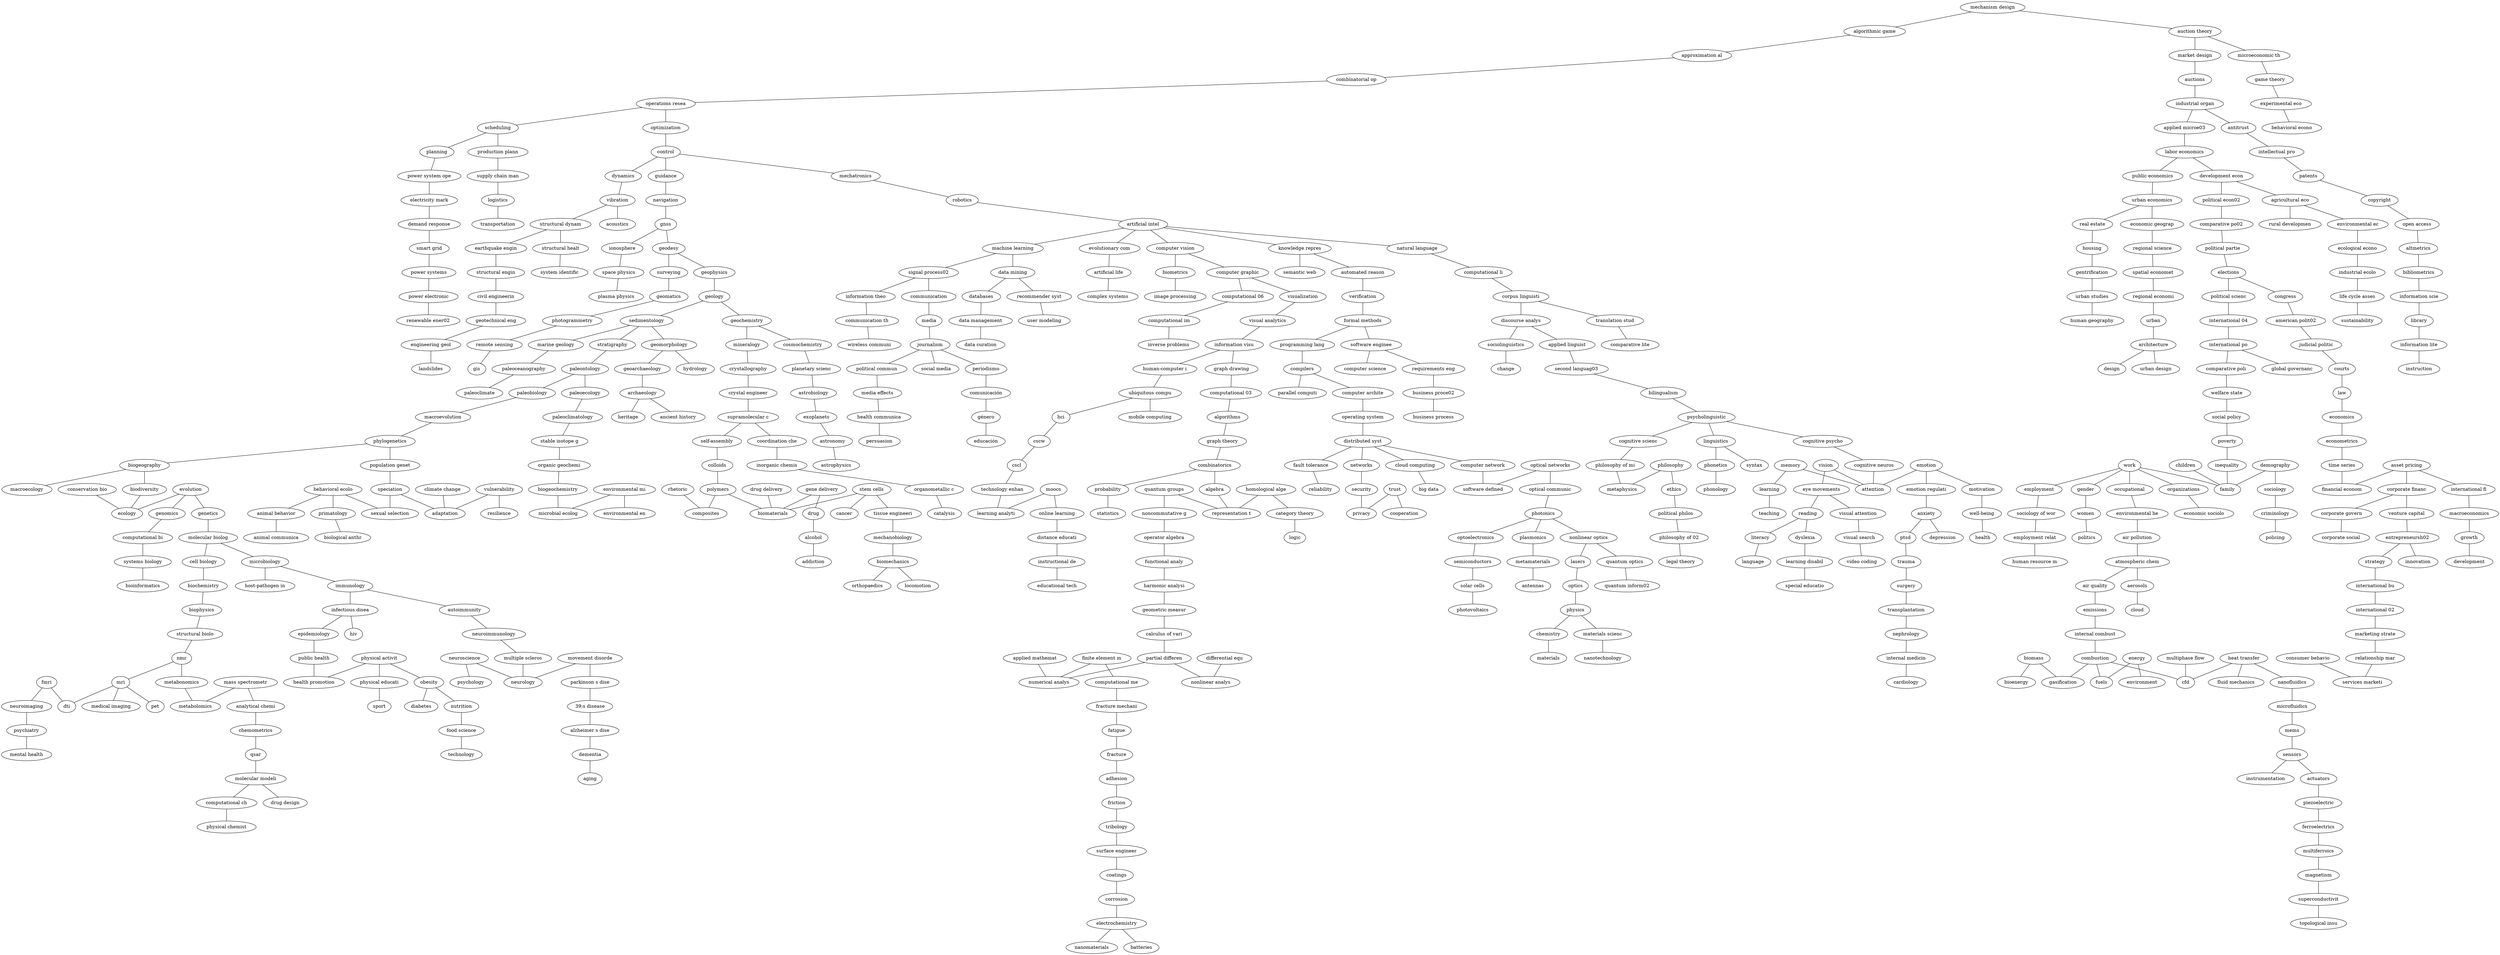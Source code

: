 strict graph "" {
	node [label="\N"];
	0	[id=0,
		label="mechanism design",
		level=1,
		pos="4001.233197640917,-4782.581958041557",
		weight=0];
	1	[id=1,
		label="algorithmic game",
		level=1,
		pos="3476.0779491343837,-4188.15677734774",
		weight=0];
	0 -- 1	[level=1];
	2	[id=2,
		label="auction theory",
		level=1,
		pos="4553.9042854678155,-4391.2376008313095",
		weight=0];
	0 -- 2	[level=1];
	3	[id=3,
		label="approximation al",
		level=1,
		pos="2983.3636018668676,-3788.1574337322168",
		weight=0];
	1 -- 3	[level=1];
	5	[id=5,
		label="market design",
		level=1,
		pos="4765.44451218032,-4994.302869768605",
		weight=0];
	2 -- 5	[level=1];
	6	[id=6,
		label="microeconomic th",
		level=6,
		pos="4421.4508077065975,-3871.6196054550946",
		weight=0];
	2 -- 6	[level=6];
	8	[id=8,
		label="combinatorial op",
		level=1,
		pos="2270.3289125825363,-3322.628336953418",
		weight=0];
	3 -- 8	[level=1];
	2049	[id=2049,
		label="optical networks",
		level=3,
		pos="-9999.978675167327,-4355.182539438693",
		weight=0];
	2266	[id=2266,
		label="optical communic",
		level=3,
		pos="-10657.073871543076,-4570.869425568409",
		weight=0];
	2049 -- 2266	[level=3];
	1866	[id=1866,
		label="software defined",
		level=3,
		pos="-10132.532309545735,-3046.60509107173",
		weight=0];
	2049 -- 1866	[level=3];
	12	[id=12,
		label=auctions,
		level=1,
		pos="5312.81655386813,-4512.135091688617",
		weight=0];
	5 -- 12	[level=1];
	13	[id=13,
		label="game theory",
		level=6,
		pos="4354.429233915198,-3325.58602495134",
		weight=0];
	6 -- 13	[level=6];
	4103	[id=4103,
		label="physical activit",
		level=6,
		pos="1330.7351991233631,17455.734026950613",
		weight=0];
	4192	[id=4192,
		label="physical educati",
		level=6,
		pos="1121.7154951900234,18024.09613109991",
		weight=0];
	4103 -- 4192	[level=6];
	4201	[id=4201,
		label=obesity,
		level=6,
		pos="1737.605244472912,17598.73467223805",
		weight=0];
	4103 -- 4201	[level=6];
	4012	[id=4012,
		label="health promotion",
		level=5,
		pos="1631.729315290143,16919.565319835114",
		weight=0];
	4103 -- 4012	[level=6];
	16	[id=16,
		label="operations resea",
		level=1,
		pos="1767.8429649667237,-2409.660798282179",
		weight=0];
	8 -- 16	[level=1];
	2058	[id=2058,
		label=philosophy,
		level=6,
		pos="-6304.735495813241,-5381.075997002373",
		weight=0];
	2275	[id=2275,
		label=ethics,
		level=7,
		pos="-6534.214598734342,-6044.281242696117",
		weight=0];
	2058 -- 2275	[level=7];
	1879	[id=1879,
		label=metaphysics,
		level=6,
		pos="-6127.383025053225,-4638.826716367789",
		weight=0];
	2058 -- 1879	[level=6];
	19	[id=19,
		label="industrial organ",
		level=1,
		pos="5276.001551965532,-3958.7720093230537",
		weight=0];
	12 -- 19	[level=1];
	25	[id=25,
		label="experimental eco",
		level=8,
		pos="4784.4604577884675,-3074.9261036308535",
		weight=0];
	13 -- 25	[level=8];
	26	[id=26,
		label=scheduling,
		level=5,
		pos="2313.899096862628,-2874.894756718742",
		weight=0];
	16 -- 26	[level=5];
	38	[id=38,
		label=optimization,
		level=1,
		pos="584.1503173867,-1842.5482127496873",
		weight=0];
	16 -- 38	[level=1];
	47	[id=47,
		label="applied microe03",
		level=1,
		pos="5854.332412902723,-4192.464740783387",
		weight=0];
	19 -- 47	[level=1];
	50	[id=50,
		label=antitrust,
		level=6,
		pos="5886.310339854487,-4024.869945763273",
		weight=0];
	19 -- 50	[level=6];
	4115	[id=4115,
		label=neuroscience,
		level=5,
		pos="87.76983139894105,17916.968337218826",
		weight=0];
	4212	[id=4212,
		label=psychology,
		level=6,
		pos="-367.92991414339616,18225.155669630898",
		weight=0];
	4115 -- 4212	[level=6];
	4019	[id=4019,
		label=neurology,
		level=5,
		pos="93.7842439031881,17268.084064387214",
		weight=0];
	4115 -- 4019	[level=5];
	4116	[id=4116,
		label="movement disorde",
		level=5,
		pos="698.0204742478729,17303.90511992114",
		weight=0];
	4217	[id=4217,
		label="parkinson s dise",
		level=6,
		pos="699.1767323550193,17852.10706124729",
		weight=0];
	4116 -- 4217	[level=6];
	4116 -- 4019	[level=5];
	53	[id=53,
		label="behavioral econo",
		level=8,
		pos="5220.597803913661,-3318.786197484171",
		weight=0];
	25 -- 53	[level=8];
	54	[id=54,
		label=planning,
		level=5,
		pos="3023.1521997993445,-2978.8007968256284",
		weight=0];
	26 -- 54	[level=5];
	55	[id=55,
		label="production plann",
		level=7,
		pos="2842.546341414004,-2892.9292917879075",
		weight=0];
	26 -- 55	[level=7];
	2075	[id=2075,
		label=memory,
		level=7,
		pos="-5475.519366995937,-5286.551003674018",
		weight=0];
	2290	[id=2290,
		label=learning,
		level=8,
		pos="-5760.671105565265,-5832.284789308588",
		weight=0];
	2075 -- 2290	[level=8];
	1899	[id=1899,
		label=attention,
		level=5,
		pos="-4265.415270346715,-6465.007898478607",
		weight=0];
	2075 -- 1899	[level=7];
	2076	[id=2076,
		label=vision,
		level=6,
		pos="-5049.8975864306485,-5702.057804891415",
		weight=0];
	2300	[id=2300,
		label="eye movements",
		level=6,
		pos="-4892.485527464084,-6303.376767773044",
		weight=0];
	2076 -- 2300	[level=6];
	2076 -- 1899	[level=6];
	4125	[id=4125,
		label="finite element m",
		level=5,
		pos="-14851.778105234996,-4716.9946985708975",
		weight=0];
	4221	[id=4221,
		label="computational me",
		level=5,
		pos="-15571.913561519266,-4667.826323703854",
		weight=0];
	4125 -- 4221	[level=5];
	4033	[id=4033,
		label="numerical analys",
		level=5,
		pos="-13922.241307152972,-4980.2410836405725",
		weight=0];
	4125 -- 4033	[level=5];
	2080	[id=2080,
		label=emotion,
		level=6,
		pos="-3892.899787068191,-7808.928977221564",
		weight=0];
	2310	[id=2310,
		label="emotion regulati",
		level=7,
		pos="-4665.440518557661,-6619.94158674877",
		weight=0];
	2080 -- 2310	[level=7];
	2311	[id=2311,
		label=motivation,
		level=6,
		pos="-3370.0849090366796,-8635.773785053763",
		weight=0];
	2080 -- 2311	[level=6];
	2080 -- 1899	[level=6];
	4130	[id=4130,
		label="applied mathemat",
		level=8,
		pos="-14015.189711673931,-5413.291761073316",
		weight=0];
	4130 -- 4033	[level=8];
	62	[id=62,
		label=control,
		level=1,
		pos="-640.7768271949985,-698.1903122771213",
		weight=0];
	38 -- 62	[level=1];
	2086	[id=2086,
		label=work,
		level=3,
		pos="10778.385079571974,-8288.61064730562",
		weight=0];
	2312	[id=2312,
		label=employment,
		level=7,
		pos="11473.880014808157,-8701.340766269775",
		weight=0];
	2086 -- 2312	[level=7];
	2313	[id=2313,
		label=gender,
		level=5,
		pos="11328.861217560156,-8795.008255901415",
		weight=0];
	2086 -- 2313	[level=5];
	2314	[id=2314,
		label=occupational,
		level=3,
		pos="13282.902754629953,-11635.901125383729",
		weight=0];
	2086 -- 2314	[level=3];
	2316	[id=2316,
		label=organizations,
		level=7,
		pos="14068.903452613235,-12695.283908467374",
		weight=0];
	2086 -- 2316	[level=7];
	1907	[id=1907,
		label=family,
		level=3,
		pos="10558.73217641579,-8204.792150344745",
		weight=0];
	2086 -- 1907	[level=3];
	2088	[id=2088,
		label=children,
		level=8,
		pos="10897.242144761243,-8219.316827936475",
		weight=0];
	2088 -- 1907	[level=8];
	2089	[id=2089,
		label=demography,
		level=7,
		pos="11118.248247198506,-8141.639244701801",
		weight=0];
	2323	[id=2323,
		label=sociology,
		level=7,
		pos="11258.267998529622,-8400.738991011953",
		weight=0];
	2089 -- 2323	[level=7];
	2089 -- 1907	[level=7];
	4134	[id=4134,
		label="differential equ",
		level=8,
		pos="-13959.750329489183,-5706.687934973342",
		weight=0];
	4038	[id=4038,
		label="nonlinear analys",
		level=7,
		pos="-13698.550861174737,-5103.72093784397",
		weight=0];
	4134 -- 4038	[level=8];
	2092	[id=2092,
		label="asset pricing",
		level=5,
		pos="15112.395045465784,-9677.33368699421",
		weight=0];
	2331	[id=2331,
		label="corporate financ",
		level=5,
		pos="15594.050093578931,-9838.846502843797",
		weight=0];
	2092 -- 2331	[level=5];
	2332	[id=2332,
		label="international fi",
		level=5,
		pos="14959.039993980135,-9046.109118526352",
		weight=0];
	2092 -- 2332	[level=5];
	1911	[id=1911,
		label="financial econom",
		level=4,
		pos="14672.509164112638,-10073.502180075411",
		weight=0];
	2092 -- 1911	[level=5];
	68	[id=68,
		label="labor economics",
		level=1,
		pos="5285.943724675,-4621.444743307765",
		weight=0];
	47 -- 68	[level=1];
	70	[id=70,
		label="intellectual pro",
		level=7,
		pos="6697.523750907492,-4325.66325459234",
		weight=0];
	50 -- 70	[level=7];
	74	[id=74,
		label="power system ope",
		level=5,
		pos="3706.728568188004,-2960.501836946059",
		weight=0];
	54 -- 74	[level=5];
	76	[id=76,
		label="supply chain man",
		level=7,
		pos="2964.8863818445443,-2385.8648528213353",
		weight=0];
	55 -- 76	[level=7];
	2109	[id=2109,
		label="conservation bio",
		level=6,
		pos="1063.2412371677917,11699.266109037631",
		weight=0];
	1921	[id=1921,
		label=ecology,
		level=3,
		pos="503.79635989434064,11373.38768351331",
		weight=0];
	2109 -- 1921	[level=6];
	85	[id=85,
		label=dynamics,
		level=6,
		pos="137.270069093517,-710.8747979779531",
		weight=0];
	62 -- 85	[level=6];
	90	[id=90,
		label=guidance,
		level=1,
		pos="-344.9548814899458,140.45817149063248",
		weight=0];
	62 -- 90	[level=1];
	93	[id=93,
		label=mechatronics,
		level=1,
		pos="-1679.1680118508261,-182.37854308200474",
		weight=0];
	62 -- 93	[level=1];
	2112	[id=2112,
		label=evolution,
		level=3,
		pos="240.02105867826265,12342.070368294348",
		weight=0];
	2365	[id=2365,
		label=genomics,
		level=5,
		pos="1099.4118822386185,12683.795194230584",
		weight=0];
	2112 -- 2365	[level=5];
	2370	[id=2370,
		label=genetics,
		level=4,
		pos="332.8400429263661,13116.98177453909",
		weight=0];
	2112 -- 2370	[level=4];
	2112 -- 1921	[level=3];
	4161	[id=4161,
		label=biomass,
		level=8,
		pos="15275.397390885344,-13842.520352899128",
		weight=0];
	4248	[id=4248,
		label=bioenergy,
		level=8,
		pos="15823.29530953255,-14634.764174017755",
		weight=0];
	4161 -- 4248	[level=8];
	4067	[id=4067,
		label=gasification,
		level=7,
		pos="14929.627636189976,-13416.257895166358",
		weight=0];
	4161 -- 4067	[level=8];
	96	[id=96,
		label="public economics",
		level=5,
		pos="5998.948742399961,-5932.188293529201",
		weight=0];
	68 -- 96	[level=5];
	104	[id=104,
		label="development econ",
		level=1,
		pos="6588.051414400336,-5907.0850216609715",
		weight=0];
	68 -- 104	[level=1];
	4164	[id=4164,
		label=energy,
		level=5,
		pos="15944.355244125152,-14554.759842847809",
		weight=0];
	4253	[id=4253,
		label=environment,
		level=6,
		pos="16124.288145814586,-15072.081154325038",
		weight=0];
	4164 -- 4253	[level=6];
	4075	[id=4075,
		label=fuels,
		level=5,
		pos="15534.162143773867,-14052.86868432225",
		weight=0];
	4164 -- 4075	[level=5];
	109	[id=109,
		label=patents,
		level=7,
		pos="7413.198603922254,-4772.208167516232",
		weight=0];
	70 -- 109	[level=7];
	4166	[id=4166,
		label="heat transfer",
		level=6,
		pos="15270.772939743854,-13018.234600147603",
		weight=0];
	4267	[id=4267,
		label="fluid mechanics",
		level=8,
		pos="16143.657402163863,-13887.853619727046",
		weight=0];
	4166 -- 4267	[level=8];
	4269	[id=4269,
		label=nanofluidics,
		level=6,
		pos="15989.541782942288,-13702.545534041948",
		weight=0];
	4166 -- 4269	[level=6];
	4077	[id=4077,
		label=cfd,
		level=6,
		pos="14812.455193332378,-12539.812588058101",
		weight=0];
	4166 -- 4077	[level=6];
	111	[id=111,
		label="electricity mark",
		level=5,
		pos="4355.202460875469,-2871.5048115197533",
		weight=0];
	74 -- 111	[level=5];
	117	[id=117,
		label=logistics,
		level=8,
		pos="3346.470923704003,-2047.6274271220634",
		weight=0];
	76 -- 117	[level=8];
	4174	[id=4174,
		label="multiphase flow",
		level=8,
		pos="15644.350068924943,-12955.61898814934",
		weight=0];
	4174 -- 4077	[level=8];
	2127	[id=2127,
		label="behavioral ecolo",
		level=7,
		pos="-1201.5661728439645,12382.082295310682",
		weight=0];
	2387	[id=2387,
		label="animal behavior",
		level=8,
		pos="-1099.7751770821772,12912.502288670179",
		weight=0];
	2127 -- 2387	[level=8];
	2388	[id=2388,
		label=primatology,
		level=8,
		pos="-686.86792264983,12526.64897410778",
		weight=0];
	2127 -- 2388	[level=8];
	1932	[id=1932,
		label="sexual selection",
		level=7,
		pos="-1103.0401570720508,11816.211000896152",
		weight=0];
	2127 -- 1932	[level=7];
	4178	[id=4178,
		label="consumer behavio",
		level=8,
		pos="22497.093532937943,-14177.623652963017",
		weight=0];
	4083	[id=4083,
		label="services marketi",
		level=8,
		pos="22043.354385670278,-14211.210184963804",
		weight=0];
	4178 -- 4083	[level=8];
	2132	[id=2132,
		label="climate change",
		level=5,
		pos="-1501.1720983291461,12756.20014158055",
		weight=0];
	1936	[id=1936,
		label=adaptation,
		level=5,
		pos="-1382.2774055561035,12038.689222543906",
		weight=0];
	2132 -- 1936	[level=5];
	128	[id=128,
		label=vibration,
		level=6,
		pos="812.2517520419269,-621.8037932388218",
		weight=0];
	85 -- 128	[level=6];
	2133	[id=2133,
		label=vulnerability,
		level=7,
		pos="-1477.0416249561715,12552.636368903122",
		weight=0];
	2397	[id=2397,
		label=resilience,
		level=8,
		pos="-1988.2135053636491,12611.670090721038",
		weight=0];
	2133 -- 2397	[level=8];
	2133 -- 1936	[level=7];
	4185	[id=4185,
		label=fmri,
		level=7,
		pos="5368.819199983909,14264.77314876248",
		weight=0];
	4291	[id=4291,
		label=neuroimaging,
		level=7,
		pos="4964.484427418866,15222.942915402156",
		weight=0];
	4185 -- 4291	[level=7];
	4091	[id=4091,
		label=dti,
		level=7,
		pos="5647.483623532522,13650.066696305288",
		weight=0];
	4185 -- 4091	[level=7];
	130	[id=130,
		label=navigation,
		level=1,
		pos="-156.91488308298335,962.7135053609355",
		weight=0];
	90 -- 130	[level=1];
	4186	[id=4186,
		label="mass spectrometr",
		level=6,
		pos="4900.773947699084,15538.550329929396",
		weight=0];
	4303	[id=4303,
		label="analytical chemi",
		level=6,
		pos="4856.605027035221,16184.815585720373",
		weight=0];
	4186 -- 4303	[level=6];
	4095	[id=4095,
		label=metabolomics,
		level=6,
		pos="4941.773593418994,14814.79230157225",
		weight=0];
	4186 -- 4095	[level=6];
	133	[id=133,
		label=robotics,
		level=1,
		pos="-2605.7803350508557,277.5550017345471",
		weight=0];
	93 -- 133	[level=1];
	2143	[id=2143,
		label="environmental mi",
		level=7,
		pos="4757.973321674796,6794.463913702269",
		weight=0];
	2404	[id=2404,
		label="environmental en",
		level=8,
		pos="5492.219964759501,6579.2343310316055",
		weight=0];
	2143 -- 2404	[level=8];
	1942	[id=1942,
		label="microbial ecolog",
		level=7,
		pos="4021.4107631401766,7023.105345211194",
		weight=0];
	2143 -- 1942	[level=7];
	136	[id=136,
		label="urban economics",
		level=5,
		pos="6380.86866334211,-6880.298044329409",
		weight=0];
	96 -- 136	[level=5];
	4307	[id=4307,
		label=sport,
		level=6,
		pos="911.341183753208,18512.7054833942",
		weight=0];
	4192 -- 4307	[level=6];
	150	[id=150,
		label="political econ02",
		level=1,
		pos="7247.239265405034,-6628.831841778508",
		weight=0];
	104 -- 150	[level=1];
	152	[id=152,
		label="agricultural eco",
		level=4,
		pos="7287.998754404202,-5970.715707353713",
		weight=0];
	104 -- 152	[level=4];
	4321	[id=4321,
		label=diabetes,
		level=8,
		pos="2415.500016366661,17825.522678437836",
		weight=0];
	4201 -- 4321	[level=8];
	4323	[id=4323,
		label=nutrition,
		level=6,
		pos="1302.2201655891417,18629.821021285403",
		weight=0];
	4201 -- 4323	[level=6];
	155	[id=155,
		label=copyright,
		level=7,
		pos="8122.28911283271,-5184.904312559973",
		weight=0];
	109 -- 155	[level=7];
	157	[id=157,
		label="demand response",
		level=6,
		pos="4954.852463392959,-2737.071741789497",
		weight=0];
	111 -- 157	[level=6];
	158	[id=158,
		label=transportation,
		level=8,
		pos="3826.741197954155,-1891.1310714073518",
		weight=0];
	117 -- 158	[level=8];
	2168	[id=2168,
		label=rhetoric,
		level=6,
		pos="-4037.8327731585114,8590.49622298237",
		weight=0];
	1966	[id=1966,
		label=composites,
		level=6,
		pos="-4492.846548976159,8716.084288136624",
		weight=0];
	2168 -- 1966	[level=6];
	4345	[id=4345,
		label="39;s disease",
		level=6,
		pos="1048.6685380603794,18193.747535106086",
		weight=0];
	4217 -- 4345	[level=6];
	4352	[id=4352,
		label="fracture mechani",
		level=5,
		pos="-16344.539034733374,-4474.726262265118",
		weight=0];
	4221 -- 4352	[level=5];
	168	[id=168,
		label="structural dynam",
		level=7,
		pos="1478.939610547438,-470.44035020894216",
		weight=0];
	128 -- 168	[level=7];
	170	[id=170,
		label=acoustics,
		level=6,
		pos="1213.4069785333684,-241.3038900492833",
		weight=0];
	128 -- 170	[level=6];
	173	[id=173,
		label=gnss,
		level=1,
		pos="-55.684570088452006,1924.942217769017",
		weight=0];
	130 -- 173	[level=1];
	2178	[id=2178,
		label="gene delivery",
		level=7,
		pos="-4453.217351365278,9279.099783472057",
		weight=0];
	2427	[id=2427,
		label=drug,
		level=7,
		pos="-3905.279977171547,8790.873189701033",
		weight=0];
	2178 -- 2427	[level=7];
	1967	[id=1967,
		label=biomaterials,
		level=4,
		pos="-4981.819731684955,9787.941680708564",
		weight=0];
	2178 -- 1967	[level=7];
	2180	[id=2180,
		label="drug delivery",
		level=6,
		pos="-5697.243708333353,10653.29491732589",
		weight=0];
	2180 -- 1967	[level=6];
	192	[id=192,
		label="artificial intel",
		level=1,
		pos="-4666.470842498278,1476.969822845116",
		weight=0];
	133 -- 192	[level=1];
	2183	[id=2183,
		label="stem cells",
		level=5,
		pos="-5582.715138738062,10744.199166554119",
		weight=0];
	2441	[id=2441,
		label=cancer,
		level=5,
		pos="-6234.908032851759,11975.244500341796",
		weight=0];
	2183 -- 2441	[level=5];
	2449	[id=2449,
		label="tissue engineeri",
		level=5,
		pos="-6383.476308143563,11815.381854212625",
		weight=0];
	2183 -- 2449	[level=5];
	2183 -- 1967	[level=5];
	202	[id=202,
		label="real estate",
		level=7,
		pos="7108.332849450344,-8020.174582146501",
		weight=0];
	136 -- 202	[level=7];
	205	[id=205,
		label="economic geograp",
		level=5,
		pos="5667.869904137685,-6248.012645929434",
		weight=0];
	136 -- 205	[level=5];
	212	[id=212,
		label="comparative po02",
		level=1,
		pos="7844.005864092203,-7285.712201139721",
		weight=0];
	150 -- 212	[level=1];
	217	[id=217,
		label="rural developmen",
		level=8,
		pos="7785.295541734922,-6088.46165798316",
		weight=0];
	152 -- 217	[level=8];
	218	[id=218,
		label="environmental ec",
		level=4,
		pos="7935.038264606052,-5879.482726335994",
		weight=0];
	152 -- 218	[level=4];
	222	[id=222,
		label="open access",
		level=7,
		pos="8744.788305714676,-5545.944425799468",
		weight=0];
	155 -- 222	[level=7];
	223	[id=223,
		label="smart grid",
		level=6,
		pos="5480.874002798889,-2453.898343585738",
		weight=0];
	157 -- 223	[level=6];
	236	[id=236,
		label="earthquake engin",
		level=7,
		pos="2128.4235467094086,-142.2400105249347",
		weight=0];
	168 -- 236	[level=7];
	239	[id=239,
		label="structural healt",
		level=8,
		pos="1760.6094842447364,-48.65750368486194",
		weight=0];
	168 -- 239	[level=8];
	245	[id=245,
		label=ionosphere,
		level=7,
		pos="497.0855343590515,1615.7532099782547",
		weight=0];
	173 -- 245	[level=7];
	246	[id=246,
		label=geodesy,
		level=1,
		pos="-132.36554335432362,2899.303750542191",
		weight=0];
	173 -- 246	[level=1];
	4400	[id=4400,
		label=microfluidics,
		level=6,
		pos="16891.5570580005,-14785.571016229525",
		weight=0];
	4269 -- 4400	[level=6];
	2225	[id=2225,
		label=moocs,
		level=7,
		pos="-11126.03871735204,-864.3833143172036",
		weight=0];
	2477	[id=2477,
		label="online learning",
		level=7,
		pos="-11629.38778162257,-701.953180786356",
		weight=0];
	2225 -- 2477	[level=7];
	2013	[id=2013,
		label="learning analyti",
		level=7,
		pos="-10630.731128566647,-1047.4914514960776",
		weight=0];
	2225 -- 2013	[level=7];
	260	[id=260,
		label="machine learning",
		level=5,
		pos="-5122.256332826087,1844.1944488070858",
		weight=0];
	192 -- 260	[level=5];
	261	[id=261,
		label="evolutionary com",
		level=7,
		pos="-5121.262532046582,1521.0419392117026",
		weight=0];
	192 -- 261	[level=7];
	262	[id=262,
		label="computer vision",
		level=3,
		pos="-5388.256513409172,1002.694681691958",
		weight=0];
	192 -- 262	[level=3];
	268	[id=268,
		label="knowledge repres",
		level=1,
		pos="-4734.41038137324,285.5283902288983",
		weight=0];
	192 -- 268	[level=1];
	269	[id=269,
		label="natural language",
		level=5,
		pos="-1698.3806615731696,-3263.421843141859",
		weight=0];
	192 -- 269	[level=5];
	2242	[id=2242,
		label="quantum groups",
		level=5,
		pos="-10064.967130652385,-2781.4199079311784",
		weight=0];
	2485	[id=2485,
		label="noncommutative g",
		level=5,
		pos="-10521.406323769796,-3335.593768221792",
		weight=0];
	2242 -- 2485	[level=5];
	2023	[id=2023,
		label="representation t",
		level=5,
		pos="-9332.280999614726,-2857.989063624565",
		weight=0];
	2242 -- 2023	[level=5];
	2243	[id=2243,
		label="homological alge",
		level=6,
		pos="-9864.833792966125,-2845.6195669082317",
		weight=0];
	2487	[id=2487,
		label="category theory",
		level=6,
		pos="-10357.402287565488,-3200.7377305747195",
		weight=0];
	2243 -- 2487	[level=6];
	2243 -- 2023	[level=6];
	4452	[id=4452,
		label=psychiatry,
		level=8,
		pos="5524.286226561175,15411.397982223894",
		weight=0];
	4291 -- 4452	[level=8];
	2248	[id=2248,
		label=trust,
		level=7,
		pos="-7792.794606868114,-7828.15977753535",
		weight=0];
	2495	[id=2495,
		label=cooperation,
		level=8,
		pos="-7888.963902794455,-8353.254374292514",
		weight=0];
	2248 -- 2495	[level=8];
	2030	[id=2030,
		label=privacy,
		level=7,
		pos="-7888.900414691603,-7130.904144845624",
		weight=0];
	2248 -- 2030	[level=7];
	275	[id=275,
		label=housing,
		level=7,
		pos="7609.104499892092,-8928.606747956224",
		weight=0];
	202 -- 275	[level=7];
	276	[id=276,
		label="regional science",
		level=6,
		pos="6154.91923143735,-7164.822451386095",
		weight=0];
	205 -- 276	[level=6];
	4460	[id=4460,
		label=chemometrics,
		level=7,
		pos="5092.578518514463,16736.765911515664",
		weight=0];
	4303 -- 4460	[level=7];
	290	[id=290,
		label="political partie",
		level=1,
		pos="8527.674479941164,-7501.955723366721",
		weight=0];
	212 -- 290	[level=1];
	2505	[id=2505,
		label=photonics,
		level=4,
		pos="-11335.237863455148,-4689.53826639143",
		weight=0];
	2266 -- 2505	[level=4];
	299	[id=299,
		label="ecological econo",
		level=5,
		pos="8520.855711843176,-5961.3264901754455",
		weight=0];
	218 -- 299	[level=5];
	303	[id=303,
		label=altmetrics,
		level=7,
		pos="9417.746664211878,-5964.223588381479",
		weight=0];
	222 -- 303	[level=7];
	310	[id=310,
		label="power systems",
		level=6,
		pos="5428.145090211656,-1755.5413534815928",
		weight=0];
	223 -- 310	[level=6];
	2517	[id=2517,
		label="political philos",
		level=7,
		pos="-6210.539966841487,-6609.685211555281",
		weight=0];
	2275 -- 2517	[level=7];
	4486	[id=4486,
		label="food science",
		level=6,
		pos="1893.2852830172242,18852.69958166414",
		weight=0];
	4323 -- 4486	[level=6];
	323	[id=323,
		label="structural engin",
		level=7,
		pos="2242.4171918013285,477.6177352815041",
		weight=0];
	236 -- 323	[level=7];
	331	[id=331,
		label="system identific",
		level=8,
		pos="1879.3114261711676,434.23983364667686",
		weight=0];
	239 -- 331	[level=8];
	2535	[id=2535,
		label=teaching,
		level=8,
		pos="-5896.776556120036,-6339.4306729562",
		weight=0];
	2290 -- 2535	[level=8];
	335	[id=335,
		label="space physics",
		level=8,
		pos="999.8158434742577,1401.7533638718435",
		weight=0];
	245 -- 335	[level=8];
	336	[id=336,
		label=surveying,
		level=5,
		pos="491.08339084991167,2974.1102154380847",
		weight=0];
	246 -- 336	[level=5];
	339	[id=339,
		label=geophysics,
		level=2,
		pos="-392.7495146694282,3845.949592253614",
		weight=0];
	246 -- 339	[level=2];
	4499	[id=4499,
		label="alzheimer s dise",
		level=6,
		pos="552.4708026451422,18748.00667547578",
		weight=0];
	4345 -- 4499	[level=6];
	2547	[id=2547,
		label=reading,
		level=6,
		pos="-5337.55825466931,-6816.685140627408",
		weight=0];
	2300 -- 2547	[level=6];
	2549	[id=2549,
		label="visual attention",
		level=7,
		pos="-5185.703922475317,-6749.308605823866",
		weight=0];
	2300 -- 2549	[level=7];
	4505	[id=4505,
		label=fatigue,
		level=5,
		pos="-17012.627666014392,-4129.871640076457",
		weight=0];
	4352 -- 4505	[level=5];
	343	[id=343,
		label="signal process02",
		level=5,
		pos="-5672.715771329036,2293.884951292083",
		weight=0];
	260 -- 343	[level=5];
	349	[id=349,
		label="data mining",
		level=6,
		pos="-5886.459962565952,2074.797965854062",
		weight=0];
	260 -- 349	[level=6];
	353	[id=353,
		label="artificial life",
		level=8,
		pos="-5636.7608045942525,1606.896573836698",
		weight=0];
	261 -- 353	[level=8];
	358	[id=358,
		label=biometrics,
		level=5,
		pos="-5966.217343741203,1444.1644191123344",
		weight=0];
	262 -- 358	[level=5];
	368	[id=368,
		label="computer graphic",
		level=3,
		pos="-5979.419539820816,431.2105256452054",
		weight=0];
	262 -- 368	[level=3];
	2554	[id=2554,
		label=anxiety,
		level=7,
		pos="-4373.3754798933,-7586.7389104783715",
		weight=0];
	2310 -- 2554	[level=7];
	2561	[id=2561,
		label="sociology of wor",
		level=7,
		pos="12166.586637239712,-9148.53530307858",
		weight=0];
	2312 -- 2561	[level=7];
	2577	[id=2577,
		label=women,
		level=7,
		pos="11664.406173334637,-8825.092826157892",
		weight=0];
	2313 -- 2577	[level=7];
	2557	[id=2557,
		label="well-being",
		level=6,
		pos="-2923.3077657773415,-9335.17528060168",
		weight=0];
	2311 -- 2557	[level=6];
	2582	[id=2582,
		label="environmental he",
		level=3,
		pos="15071.743063883783,-13988.237265612323",
		weight=0];
	2314 -- 2582	[level=3];
	379	[id=379,
		label="semantic web",
		level=8,
		pos="-5050.246920688933,-157.0406365657359",
		weight=0];
	268 -- 379	[level=8];
	381	[id=381,
		label="automated reason",
		level=2,
		pos="-4916.358448223434,-464.77854417821237",
		weight=0];
	268 -- 381	[level=2];
	388	[id=388,
		label="computational li",
		level=5,
		pos="975.375065398538,-7448.869629559792",
		weight=0];
	269 -- 388	[level=5];
	2583	[id=2583,
		label="economic sociolo",
		level=8,
		pos="15229.922124387276,-14309.469661953586",
		weight=0];
	2316 -- 2583	[level=8];
	395	[id=395,
		label=gentrification,
		level=7,
		pos="8274.142408511125,-9896.39104367236",
		weight=0];
	275 -- 395	[level=7];
	400	[id=400,
		label="spatial economet",
		level=6,
		pos="6549.892915589796,-7941.650084046129",
		weight=0];
	276 -- 400	[level=6];
	2595	[id=2595,
		label=criminology,
		level=7,
		pos="12685.99309992167,-9305.919560902907",
		weight=0];
	2323 -- 2595	[level=7];
	2608	[id=2608,
		label="corporate govern",
		level=7,
		pos="15799.563918616801,-9338.342294922908",
		weight=0];
	2331 -- 2608	[level=7];
	2609	[id=2609,
		label="venture capital",
		level=5,
		pos="15283.475344821563,-9106.971068879073",
		weight=0];
	2331 -- 2609	[level=5];
	2610	[id=2610,
		label=macroeconomics,
		level=5,
		pos="14794.339908434311,-8461.378052488979",
		weight=0];
	2332 -- 2610	[level=5];
	419	[id=419,
		label=elections,
		level=1,
		pos="9225.728914429585,-7172.202678230901",
		weight=0];
	290 -- 419	[level=1];
	428	[id=428,
		label="industrial ecolo",
		level=5,
		pos="9055.719091249013,-6196.058039086919",
		weight=0];
	299 -- 428	[level=5];
	431	[id=431,
		label=bibliometrics,
		level=7,
		pos="10028.00270740245,-6322.806918750817",
		weight=0];
	303 -- 431	[level=7];
	4555	[id=4555,
		label=mems,
		level=7,
		pos="17893.072587508464,-16215.435955755405",
		weight=0];
	4400 -- 4555	[level=7];
	433	[id=433,
		label="power electronic",
		level=6,
		pos="5235.049892120367,-780.4993947183775",
		weight=0];
	310 -- 433	[level=6];
	2635	[id=2635,
		label="computational bi",
		level=5,
		pos="2046.8763928931385,12383.078588723278",
		weight=0];
	2365 -- 2635	[level=5];
	2644	[id=2644,
		label="molecular biolog",
		level=4,
		pos="345.50931352399266,13886.473812800474",
		weight=0];
	2370 -- 2644	[level=4];
	441	[id=441,
		label="civil engineerin",
		level=7,
		pos="2235.8737814947035,1078.21285182613",
		weight=0];
	323 -- 441	[level=7];
	448	[id=448,
		label="plasma physics",
		level=8,
		pos="1322.3914644560941,1832.607406222001",
		weight=0];
	335 -- 448	[level=8];
	451	[id=451,
		label=geomatics,
		level=5,
		pos="1089.0157831384995,3132.794173024167",
		weight=0];
	336 -- 451	[level=5];
	456	[id=456,
		label=geology,
		level=2,
		pos="-747.7349664993219,4885.008276156704",
		weight=0];
	339 -- 456	[level=2];
	2658	[id=2658,
		label="animal communica",
		level=8,
		pos="-1279.1498913355558,13416.757380807616",
		weight=0];
	2387 -- 2658	[level=8];
	2661	[id=2661,
		label="biological anthr",
		level=8,
		pos="-910.9450278220545,12960.811056419696",
		weight=0];
	2388 -- 2661	[level=8];
	461	[id=461,
		label="information theo",
		level=6,
		pos="-6042.758819746669,2840.0902581656605",
		weight=0];
	343 -- 461	[level=6];
	468	[id=468,
		label=communication,
		level=6,
		pos="-6243.736839731317,2672.2077759240833",
		weight=0];
	343 -- 468	[level=6];
	477	[id=477,
		label=databases,
		level=7,
		pos="-6567.395877415846,2284.9231063476254",
		weight=0];
	349 -- 477	[level=7];
	483	[id=483,
		label="recommender syst",
		level=8,
		pos="-6328.68816383761,1746.0069018457784",
		weight=0];
	349 -- 483	[level=8];
	487	[id=487,
		label="complex systems",
		level=8,
		pos="-6220.954166573067,1642.0259811290698",
		weight=0];
	353 -- 487	[level=8];
	4587	[id=4587,
		label="mental health",
		level=8,
		pos="5984.632656650754,15675.465159987201",
		weight=0];
	4452 -- 4587	[level=8];
	492	[id=492,
		label="image processing",
		level=5,
		pos="-6399.52620933725,1290.829406174578",
		weight=0];
	358 -- 492	[level=5];
	4593	[id=4593,
		label=qsar,
		level=7,
		pos="6093.181242363408,16330.706487090949",
		weight=0];
	4460 -- 4593	[level=7];
	503	[id=503,
		label="computational 06",
		level=7,
		pos="-6395.248749819622,756.7992009741134",
		weight=0];
	368 -- 503	[level=7];
	505	[id=505,
		label=visualization,
		level=3,
		pos="-6603.57712014237,387.5964950763263",
		weight=0];
	368 -- 505	[level=3];
	2677	[id=2677,
		label=alcohol,
		level=8,
		pos="-3456.100652360479,8613.658347600782",
		weight=0];
	2427 -- 2677	[level=8];
	531	[id=531,
		label=verification,
		level=2,
		pos="-5531.920403680388,-1061.868359473305",
		weight=0];
	381 -- 531	[level=2];
	535	[id=535,
		label="corpus linguisti",
		level=5,
		pos="-1958.507478862956,-4206.385095555963",
		weight=0];
	388 -- 535	[level=5];
	4616	[id=4616,
		label=technology,
		level=6,
		pos="2441.2135873288257,18866.539501779822",
		weight=0];
	4486 -- 4616	[level=6];
	543	[id=543,
		label="urban studies",
		level=7,
		pos="8936.446297392711,-10873.131787535256",
		weight=0];
	395 -- 543	[level=7];
	544	[id=544,
		label="regional economi",
		level=6,
		pos="6947.597038338496,-8738.642375810876",
		weight=0];
	400 -- 544	[level=6];
	2700	[id=2700,
		label=mechanobiology,
		level=5,
		pos="-7113.615304116394,12500.331315851605",
		weight=0];
	2449 -- 2700	[level=5];
	4626	[id=4626,
		label=dementia,
		level=6,
		pos="723.5101839004826,19457.33204989596",
		weight=0];
	4499 -- 4626	[level=6];
	4629	[id=4629,
		label=fracture,
		level=5,
		pos="-17236.917481060565,-4895.77094299582",
		weight=0];
	4505 -- 4629	[level=5];
	553	[id=553,
		label="political scienc",
		level=2,
		pos="8811.330527985341,-7435.208359279568",
		weight=0];
	419 -- 553	[level=2];
	556	[id=556,
		label=congress,
		level=2,
		pos="9593.525398583752,-7800.410371729536",
		weight=0];
	419 -- 556	[level=2];
	563	[id=563,
		label="life cycle asses",
		level=5,
		pos="9487.838266140076,-6605.979732325696",
		weight=0];
	428 -- 563	[level=5];
	2728	[id=2728,
		label="distance educati",
		level=7,
		pos="-12144.289984812242,-580.9639467694357",
		weight=0];
	2477 -- 2728	[level=7];
	566	[id=566,
		label="information scie",
		level=7,
		pos="10678.929826418635,-6670.339617441979",
		weight=0];
	431 -- 566	[level=7];
	591	[id=591,
		label="renewable ener02",
		level=6,
		pos="5825.7599927514975,-1657.8783333285235",
		weight=0];
	433 -- 591	[level=6];
	2736	[id=2736,
		label="operator algebra",
		level=5,
		pos="-11060.655958713834,-3541.787249053013",
		weight=0];
	2485 -- 2736	[level=5];
	2738	[id=2738,
		label=logic,
		level=6,
		pos="-10417.615531240632,-3815.982472120459",
		weight=0];
	2487 -- 2738	[level=6];
	598	[id=598,
		label="geotechnical eng",
		level=7,
		pos="2229.89572066155,1647.518871508766",
		weight=0];
	441 -- 598	[level=7];
	616	[id=616,
		label=photogrammetry,
		level=5,
		pos="1691.339677096793,3370.8462970649634",
		weight=0];
	451 -- 616	[level=5];
	618	[id=618,
		label=sedimentology,
		level=2,
		pos="-1309.812896630042,6262.828834461218",
		weight=0];
	456 -- 618	[level=2];
	621	[id=621,
		label=geochemistry,
		level=2,
		pos="-1395.592968214804,5304.9599444928745",
		weight=0];
	456 -- 621	[level=2];
	2750	[id=2750,
		label=optoelectronics,
		level=7,
		pos="-11783.280792937183,-4281.545332008173",
		weight=0];
	2505 -- 2750	[level=7];
	2755	[id=2755,
		label=plasmonics,
		level=7,
		pos="-11979.916822813928,-4538.667272923286",
		weight=0];
	2505 -- 2755	[level=7];
	2756	[id=2756,
		label="nonlinear optics",
		level=4,
		pos="-10170.653502429335,-7409.94961734119",
		weight=0];
	2505 -- 2756	[level=4];
	4654	[id=4654,
		label=sensors,
		level=7,
		pos="18695.200424082792,-17341.50475266299",
		weight=0];
	4555 -- 4654	[level=7];
	635	[id=635,
		label="communication th",
		level=6,
		pos="-6634.916611757979,2783.744172604455",
		weight=0];
	461 -- 635	[level=6];
	640	[id=640,
		label=media,
		level=6,
		pos="-6744.835953080348,2659.8206781777344",
		weight=0];
	468 -- 640	[level=6];
	2765	[id=2765,
		label="philosophy of 02",
		level=8,
		pos="-6481.784029284518,-7262.03512954478",
		weight=0];
	2517 -- 2765	[level=8];
	647	[id=647,
		label="data management",
		level=8,
		pos="-6912.728227271342,2400.1248253549525",
		weight=0];
	477 -- 647	[level=8];
	657	[id=657,
		label="user modeling",
		level=8,
		pos="-6736.202016037569,2279.9182010417244",
		weight=0];
	483 -- 657	[level=8];
	4689	[id=4689,
		label="molecular modeli",
		level=7,
		pos="6825.926152962411,16050.568690026677",
		weight=0];
	4593 -- 4689	[level=7];
	2792	[id=2792,
		label=literacy,
		level=6,
		pos="-5719.558508892443,-6856.047992272476",
		weight=0];
	2547 -- 2792	[level=6];
	2795	[id=2795,
		label=dyslexia,
		level=7,
		pos="-5552.941061602929,-7201.8034329490065",
		weight=0];
	2547 -- 2795	[level=7];
	2797	[id=2797,
		label="visual search",
		level=8,
		pos="-5352.797002341928,-7157.0274336714065",
		weight=0];
	2549 -- 2797	[level=8];
	687	[id=687,
		label="computational im",
		level=7,
		pos="-6926.913737170045,740.9953132220887",
		weight=0];
	503 -- 687	[level=7];
	690	[id=690,
		label="visual analytics",
		level=3,
		pos="-6984.041541015335,-111.08952525926627",
		weight=0];
	505 -- 690	[level=3];
	2806	[id=2806,
		label=ptsd,
		level=7,
		pos="-4471.142539738495,-8113.187031003901",
		weight=0];
	2554 -- 2806	[level=7];
	2808	[id=2808,
		label=depression,
		level=8,
		pos="-4346.254680266396,-8268.923090229686",
		weight=0];
	2554 -- 2808	[level=8];
	2810	[id=2810,
		label=health,
		level=6,
		pos="-2573.6366294030727,-9958.696173721533",
		weight=0];
	2557 -- 2810	[level=6];
	2813	[id=2813,
		label="employment relat",
		level=8,
		pos="12821.807085487904,-9591.882382633017",
		weight=0];
	2561 -- 2813	[level=8];
	2836	[id=2836,
		label=politics,
		level=8,
		pos="12296.010500249977,-9241.934838999396",
		weight=0];
	2577 -- 2836	[level=8];
	4707	[id=4707,
		label=aging,
		level=6,
		pos="1300.5231619938363,19758.455095380003",
		weight=0];
	4626 -- 4707	[level=6];
	708	[id=708,
		label="formal methods",
		level=2,
		pos="-6164.303373694223,-1628.0984201044414",
		weight=0];
	531 -- 708	[level=2];
	4717	[id=4717,
		label=adhesion,
		level=5,
		pos="-17585.553788985322,-5484.720184748182",
		weight=0];
	4629 -- 4717	[level=5];
	2838	[id=2838,
		label="air pollution",
		level=4,
		pos="14465.606767244513,-13190.720661828758",
		weight=0];
	2582 -- 2838	[level=4];
	713	[id=713,
		label="discourse analys",
		level=5,
		pos="-3010.303614561702,-3868.0411345874786",
		weight=0];
	535 -- 713	[level=5];
	715	[id=715,
		label="translation stud",
		level=8,
		pos="-1892.9300054170446,-4873.464979022907",
		weight=0];
	535 -- 715	[level=8];
	717	[id=717,
		label="human geography",
		level=8,
		pos="9745.054002103023,-12021.424861001151",
		weight=0];
	543 -- 717	[level=8];
	718	[id=718,
		label=urban,
		level=6,
		pos="7280.5754799776105,-9410.706328686883",
		weight=0];
	544 -- 718	[level=6];
	2844	[id=2844,
		label=policing,
		level=8,
		pos="13760.369678704948,-10330.512556826581",
		weight=0];
	2595 -- 2844	[level=8];
	726	[id=726,
		label="international 04",
		level=2,
		pos="9906.721050506716,-8469.88920546566",
		weight=0];
	553 -- 726	[level=2];
	729	[id=729,
		label="american polit02",
		level=3,
		pos="10057.039445082033,-8357.802891496092",
		weight=0];
	556 -- 729	[level=3];
	4724	[id=4724,
		label=instrumentation,
		level=8,
		pos="18919.02010827586,-17821.325034330664",
		weight=0];
	4654 -- 4724	[level=8];
	4726	[id=4726,
		label=actuators,
		level=7,
		pos="19387.703465564082,-18307.978019412472",
		weight=0];
	4654 -- 4726	[level=7];
	2868	[id=2868,
		label="corporate social",
		level=8,
		pos="15349.353471842303,-9261.835315454082",
		weight=0];
	2608 -- 2868	[level=8];
	2873	[id=2873,
		label=entrepreneursh02,
		level=5,
		pos="15309.910019218007,-8329.097932041814",
		weight=0];
	2609 -- 2873	[level=5];
	2884	[id=2884,
		label=growth,
		level=5,
		pos="14727.821445180645,-7673.037799071115",
		weight=0];
	2610 -- 2884	[level=5];
	730	[id=730,
		label=sustainability,
		level=5,
		pos="9951.485263068298,-6955.962805208857",
		weight=0];
	563 -- 730	[level=5];
	734	[id=734,
		label=library,
		level=7,
		pos="11302.150080362346,-6972.606112531204",
		weight=0];
	566 -- 734	[level=7];
	2905	[id=2905,
		label="systems biology",
		level=5,
		pos="2793.688260956091,11969.6870124954",
		weight=0];
	2635 -- 2905	[level=5];
	4733	[id=4733,
		label="computational ch",
		level=8,
		pos="7712.97966871909,15649.392957239403",
		weight=0];
	4689 -- 4733	[level=8];
	4734	[id=4734,
		label="drug design",
		level=8,
		pos="7267.215742060191,16338.357548846974",
		weight=0];
	4689 -- 4734	[level=8];
	2912	[id=2912,
		label="cell biology",
		level=5,
		pos="929.4969579816557,13965.525322083633",
		weight=0];
	2644 -- 2912	[level=5];
	2917	[id=2917,
		label=microbiology,
		level=4,
		pos="36.58255912839377,14565.924670403407",
		weight=0];
	2644 -- 2917	[level=4];
	759	[id=759,
		label="engineering geol",
		level=8,
		pos="2154.0764144459386,2160.721737943431",
		weight=0];
	598 -- 759	[level=8];
	763	[id=763,
		label="remote sensing",
		level=5,
		pos="2190.713015085318,3736.959846627725",
		weight=0];
	616 -- 763	[level=5];
	767	[id=767,
		label="marine geology",
		level=7,
		pos="-828.2240443074347,6388.283373840915",
		weight=0];
	618 -- 767	[level=7];
	772	[id=772,
		label=stratigraphy,
		level=2,
		pos="-751.0217180578511,6821.005604311853",
		weight=0];
	618 -- 772	[level=2];
	773	[id=773,
		label=geomorphology,
		level=6,
		pos="-2413.800469737179,7573.27920042218",
		weight=0];
	618 -- 773	[level=6];
	774	[id=774,
		label=mineralogy,
		level=3,
		pos="-1951.0358708345348,5918.641428123369",
		weight=0];
	621 -- 774	[level=3];
	779	[id=779,
		label=cosmochemistry,
		level=5,
		pos="-1907.133242531326,5334.63586752004",
		weight=0];
	621 -- 779	[level=5];
	4757	[id=4757,
		label=friction,
		level=5,
		pos="-17933.521554874616,-6039.805707109764",
		weight=0];
	4717 -- 4757	[level=5];
	2951	[id=2951,
		label=addiction,
		level=8,
		pos="-4536.422245839174,9993.66838129099",
		weight=0];
	2677 -- 2951	[level=8];
	4761	[id=4761,
		label=piezoelectric,
		level=7,
		pos="19998.10429867809,-19166.787937641875",
		weight=0];
	4726 -- 4761	[level=7];
	788	[id=788,
		label="wireless communi",
		level=6,
		pos="-7124.568557799537,3105.8780665233166",
		weight=0];
	635 -- 788	[level=6];
	4771	[id=4771,
		label="physical chemist",
		level=8,
		pos="8475.031471560535,15366.954071052121",
		weight=0];
	4733 -- 4771	[level=8];
	790	[id=790,
		label=journalism,
		level=6,
		pos="-7287.840573120238,2827.6102118310228",
		weight=0];
	640 -- 790	[level=6];
	794	[id=794,
		label="data curation",
		level=8,
		pos="-7275.433345832112,2592.598793188578",
		weight=0];
	647 -- 794	[level=8];
	2979	[id=2979,
		label=biomechanics,
		level=5,
		pos="-7376.955807015762,13102.94853972104",
		weight=0];
	2700 -- 2979	[level=5];
	4788	[id=4788,
		label=tribology,
		level=5,
		pos="-18278.143244269242,-6552.906592401493",
		weight=0];
	4757 -- 4788	[level=5];
	4795	[id=4795,
		label=ferroelectrics,
		level=7,
		pos="20633.073862070785,-19970.861028294203",
		weight=0];
	4761 -- 4795	[level=7];
	2985	[id=2985,
		label="instructional de",
		level=8,
		pos="-12640.933696093827,-501.23769312108595",
		weight=0];
	2728 -- 2985	[level=8];
	808	[id=808,
		label="inverse problems",
		level=8,
		pos="-7347.622102236372,1018.2549387244575",
		weight=0];
	687 -- 808	[level=8];
	2991	[id=2991,
		label="functional analy",
		level=5,
		pos="-11565.264497552163,-3838.2379062242867",
		weight=0];
	2736 -- 2991	[level=5];
	812	[id=812,
		label="information visu",
		level=4,
		pos="-7537.3784965575205,127.85730854621575",
		weight=0];
	690 -- 812	[level=4];
	4831	[id=4831,
		label="surface engineer",
		level=6,
		pos="-18803.706044389928,-6822.061489633025",
		weight=0];
	4788 -- 4831	[level=6];
	4844	[id=4844,
		label=multiferroics,
		level=7,
		pos="21486.698776330064,-20786.17765008318",
		weight=0];
	4795 -- 4844	[level=7];
	3005	[id=3005,
		label=semiconductors,
		level=7,
		pos="-12522.424132921298,-4823.24350344851",
		weight=0];
	2750 -- 3005	[level=7];
	3017	[id=3017,
		label=metamaterials,
		level=7,
		pos="-11972.68272037303,-5513.822348143798",
		weight=0];
	2755 -- 3017	[level=7];
	828	[id=828,
		label="programming lang",
		level=2,
		pos="-6885.804986468655,-1752.0794311590848",
		weight=0];
	708 -- 828	[level=2];
	830	[id=830,
		label="software enginee",
		level=6,
		pos="-6480.155030468441,-2256.5845486692915",
		weight=0];
	708 -- 830	[level=6];
	3023	[id=3023,
		label=lasers,
		level=4,
		pos="-10654.258825649238,-7949.1961553630435",
		weight=0];
	2756 -- 3023	[level=4];
	3031	[id=3031,
		label="quantum optics",
		level=8,
		pos="-9977.745191612066,-8498.328338729985",
		weight=0];
	2756 -- 3031	[level=8];
	835	[id=835,
		label=sociolinguistics,
		level=7,
		pos="-3174.1630643648973,-3306.3515802341562",
		weight=0];
	713 -- 835	[level=7];
	838	[id=838,
		label="applied linguist",
		level=5,
		pos="-3964.9518704428274,-3444.509151490717",
		weight=0];
	713 -- 838	[level=5];
	841	[id=841,
		label="comparative lite",
		level=8,
		pos="-1736.2971634161584,-5494.314868770873",
		weight=0];
	715 -- 841	[level=8];
	844	[id=844,
		label=architecture,
		level=6,
		pos="7611.064516638886,-10117.534136605842",
		weight=0];
	718 -- 844	[level=6];
	3043	[id=3043,
		label="legal theory",
		level=8,
		pos="-6259.272217650173,-8303.06914019427",
		weight=0];
	2765 -- 3043	[level=8];
	857	[id=857,
		label="international po",
		level=2,
		pos="11890.058986967233,-10993.439138063315",
		weight=0];
	726 -- 857	[level=2];
	868	[id=868,
		label="judicial politic",
		level=3,
		pos="10489.617769193905,-7803.246878888981",
		weight=0];
	729 -- 868	[level=3];
	874	[id=874,
		label="information lite",
		level=7,
		pos="11896.487933132203,-7229.33913805938",
		weight=0];
	734 -- 874	[level=7];
	4869	[id=4869,
		label=coatings,
		level=6,
		pos="-19386.175363821392,-6953.756421009282",
		weight=0];
	4831 -- 4869	[level=6];
	3056	[id=3056,
		label=language,
		level=6,
		pos="-5995.435145736938,-7589.146384052793",
		weight=0];
	2792 -- 3056	[level=6];
	3059	[id=3059,
		label="learning disabil",
		level=7,
		pos="-5824.561952387731,-7576.625824127748",
		weight=0];
	2795 -- 3059	[level=7];
	4874	[id=4874,
		label=magnetism,
		level=7,
		pos="19815.639341594248,-18681.9994531758",
		weight=0];
	4844 -- 4874	[level=7];
	3060	[id=3060,
		label="video coding",
		level=8,
		pos="-5611.243365848291,-7585.9399678796535",
		weight=0];
	2797 -- 3060	[level=8];
	3074	[id=3074,
		label=trauma,
		level=7,
		pos="-4951.6720980571135,-7891.800795649935",
		weight=0];
	2806 -- 3074	[level=7];
	888	[id=888,
		label=landslides,
		level=8,
		pos="2252.062496496895,2659.2073640181816",
		weight=0];
	759 -- 888	[level=8];
	896	[id=896,
		label=gis,
		level=6,
		pos="1955.5745705173495,4489.414810567608",
		weight=0];
	763 -- 896	[level=6];
	3088	[id=3088,
		label="human resource m",
		level=8,
		pos="14078.428585712933,-10948.558466706412",
		weight=0];
	2813 -- 3088	[level=8];
	909	[id=909,
		label=paleoceanography,
		level=8,
		pos="-404.3627254222294,6571.028644240609",
		weight=0];
	767 -- 909	[level=8];
	911	[id=911,
		label=paleontology,
		level=2,
		pos="-141.2746920566126,7358.180105155815",
		weight=0];
	772 -- 911	[level=2];
	915	[id=915,
		label=geoarchaeology,
		level=6,
		pos="-2118.342531742568,8076.195067180165",
		weight=0];
	773 -- 915	[level=6];
	924	[id=924,
		label=hydrology,
		level=6,
		pos="-2898.6725099646533,8383.901000613234",
		weight=0];
	773 -- 924	[level=6];
	929	[id=929,
		label=crystallography,
		level=3,
		pos="-2586.942905619952,6486.107967386055",
		weight=0];
	774 -- 929	[level=3];
	4892	[id=4892,
		label=corrosion,
		level=6,
		pos="-19971.192369204055,-6960.208399568124",
		weight=0];
	4869 -- 4892	[level=6];
	4893	[id=4893,
		label=superconductivit,
		level=8,
		pos="20399.11573613206,-19080.07944907721",
		weight=0];
	4874 -- 4893	[level=8];
	932	[id=932,
		label="planetary scienc",
		level=6,
		pos="-2149.3668352593704,5713.846156649665",
		weight=0];
	779 -- 932	[level=6];
	946	[id=946,
		label="political commun",
		level=7,
		pos="-7863.0987944610215,3106.638796485039",
		weight=0];
	790 -- 946	[level=7];
	948	[id=948,
		label="social media",
		level=6,
		pos="-7994.557472464762,2775.3888329351207",
		weight=0];
	790 -- 948	[level=6];
	949	[id=949,
		label=periodismo,
		level=7,
		pos="-7740.715062571228,2514.784914544987",
		weight=0];
	790 -- 949	[level=7];
	3105	[id=3105,
		label="atmospheric chem",
		level=4,
		pos="14785.596455007186,-13262.894200280081",
		weight=0];
	2838 -- 3105	[level=4];
	4903	[id=4903,
		label=electrochemistry,
		level=6,
		pos="-20538.34898373126,-6924.461823770591",
		weight=0];
	4892 -- 4903	[level=6];
	4908	[id=4908,
		label="topological insu",
		level=8,
		pos="20989.78337972152,-19997.19620322867",
		weight=0];
	4893 -- 4908	[level=8];
	4924	[id=4924,
		label=nanomaterials,
		level=6,
		pos="-20829.762801018678,-6464.737404546711",
		weight=0];
	4903 -- 4924	[level=6];
	4926	[id=4926,
		label=batteries,
		level=8,
		pos="-20969.954063874236,-6599.160573527973",
		weight=0];
	4903 -- 4926	[level=8];
	968	[id=968,
		label="human-computer i",
		level=6,
		pos="-8069.62202072672,34.97078587361668",
		weight=0];
	812 -- 968	[level=6];
	969	[id=969,
		label="graph drawing",
		level=4,
		pos="-7535.782676292033,-461.5657817058922",
		weight=0];
	812 -- 969	[level=4];
	3135	[id=3135,
		label=strategy,
		level=7,
		pos="16859.92982578401,-9731.252210697163",
		weight=0];
	2873 -- 3135	[level=7];
	3136	[id=3136,
		label=innovation,
		level=5,
		pos="16148.836582993219,-8848.14250181163",
		weight=0];
	2873 -- 3136	[level=5];
	985	[id=985,
		label=compilers,
		level=2,
		pos="-7173.626873297028,-2340.697386573297",
		weight=0];
	828 -- 985	[level=2];
	995	[id=995,
		label="computer science",
		level=6,
		pos="-5987.865524773559,-2499.0522312235307",
		weight=0];
	830 -- 995	[level=6];
	1007	[id=1007,
		label="requirements eng",
		level=7,
		pos="-6116.505001066445,-2633.6103335175667",
		weight=0];
	830 -- 1007	[level=7];
	1020	[id=1020,
		label=change,
		level=8,
		pos="-3901.2733802284474,-3389.515607636713",
		weight=0];
	835 -- 1020	[level=8];
	3147	[id=3147,
		label=development,
		level=5,
		pos="15377.420502547653,-7636.704345932263",
		weight=0];
	2884 -- 3147	[level=5];
	1028	[id=1028,
		label="second languag03",
		level=5,
		pos="-3544.784326042644,-4746.3051201326125",
		weight=0];
	838 -- 1028	[level=5];
	1045	[id=1045,
		label=design,
		level=8,
		pos="7541.440197229213,-10683.66631859559",
		weight=0];
	844 -- 1045	[level=8];
	1049	[id=1049,
		label="urban design",
		level=8,
		pos="8011.933386021416,-10545.250716117793",
		weight=0];
	844 -- 1049	[level=8];
	1060	[id=1060,
		label="comparative poli",
		level=2,
		pos="13225.552585285199,-12680.12510377401",
		weight=0];
	857 -- 1060	[level=2];
	1061	[id=1061,
		label="global governanc",
		level=8,
		pos="12545.51691556437,-11821.103344812267",
		weight=0];
	857 -- 1061	[level=8];
	3165	[id=3165,
		label=bioinformatics,
		level=5,
		pos="3341.5843850216806,11383.765274452318",
		weight=0];
	2905 -- 3165	[level=5];
	3182	[id=3182,
		label=biochemistry,
		level=5,
		pos="2065.283094822798,13745.441588378848",
		weight=0];
	2912 -- 3182	[level=5];
	1068	[id=1068,
		label=courts,
		level=3,
		pos="11589.25901672508,-7868.998543388887",
		weight=0];
	868 -- 1068	[level=3];
	3188	[id=3188,
		label="host-pathogen in",
		level=8,
		pos="610.3107036021424,14698.575245679272",
		weight=0];
	2917 -- 3188	[level=8];
	3194	[id=3194,
		label=immunology,
		level=4,
		pos="442.51217468527375,15184.662191176702",
		weight=0];
	2917 -- 3194	[level=4];
	1072	[id=1072,
		label=instruction,
		level=8,
		pos="12458.634547309794,-7353.4891533984755",
		weight=0];
	874 -- 1072	[level=8];
	1115	[id=1115,
		label=paleoclimate,
		level=8,
		pos="-496.75138294963006,7044.953962166007",
		weight=0];
	909 -- 1115	[level=8];
	1129	[id=1129,
		label=paleobiology,
		level=2,
		pos="-149.53424357801407,8306.345077625037",
		weight=0];
	911 -- 1129	[level=2];
	1130	[id=1130,
		label=paleoecology,
		level=6,
		pos="533.5162899533902,6954.059166489062",
		weight=0];
	911 -- 1130	[level=6];
	1135	[id=1135,
		label=archaeology,
		level=6,
		pos="-2470.414398064719,8603.055340284325",
		weight=0];
	915 -- 1135	[level=6];
	1166	[id=1166,
		label="crystal engineer",
		level=3,
		pos="-2977.1147651648057,7133.111303604203",
		weight=0];
	929 -- 1166	[level=3];
	3240	[id=3240,
		label=orthopaedics,
		level=8,
		pos="-7330.558880571703,13141.554122828074",
		weight=0];
	2979 -- 3240	[level=8];
	3259	[id=3259,
		label=locomotion,
		level=8,
		pos="-7473.767953014911,12558.347115187391",
		weight=0];
	2979 -- 3259	[level=8];
	1172	[id=1172,
		label=astrobiology,
		level=6,
		pos="-2614.5427619508055,6107.345745763185",
		weight=0];
	932 -- 1172	[level=6];
	3261	[id=3261,
		label="educational tech",
		level=8,
		pos="-13140.855352547009,-447.9479130117113",
		weight=0];
	2985 -- 3261	[level=8];
	3268	[id=3268,
		label="harmonic analysi",
		level=5,
		pos="-11395.083079123946,-4376.256413757478",
		weight=0];
	2991 -- 3268	[level=5];
	1188	[id=1188,
		label="media effects",
		level=7,
		pos="-8335.86954890604,3294.306268551962",
		weight=0];
	946 -- 1188	[level=7];
	1203	[id=1203,
		label=comunicación,
		level=7,
		pos="-8241.066393209541,2299.6227794018464",
		weight=0];
	949 -- 1203	[level=7];
	3280	[id=3280,
		label="solar cells",
		level=7,
		pos="-12883.395809368554,-5172.86492854554",
		weight=0];
	3005 -- 3280	[level=7];
	1223	[id=1223,
		label="ubiquitous compu",
		level=7,
		pos="-8567.027535193352,-101.60932718873775",
		weight=0];
	968 -- 1223	[level=7];
	1229	[id=1229,
		label="computational 03",
		level=4,
		pos="-7642.126789136643,-1096.0741501732111",
		weight=0];
	969 -- 1229	[level=4];
	3296	[id=3296,
		label=antennas,
		level=8,
		pos="-12317.254864408265,-6157.702281011551",
		weight=0];
	3017 -- 3296	[level=8];
	3297	[id=3297,
		label=optics,
		level=5,
		pos="-11067.487744849614,-8549.447745830505",
		weight=0];
	3023 -- 3297	[level=5];
	3312	[id=3312,
		label="quantum inform02",
		level=8,
		pos="-9605.339242341153,-9267.36411830158",
		weight=0];
	3031 -- 3312	[level=8];
	1239	[id=1239,
		label="parallel computi",
		level=8,
		pos="-7666.81070856051,-2005.8344837067075",
		weight=0];
	985 -- 1239	[level=8];
	1242	[id=1242,
		label="computer archite",
		level=2,
		pos="-7467.362306064762,-2307.7657679093318",
		weight=0];
	985 -- 1242	[level=2];
	1248	[id=1248,
		label="business proce02",
		level=8,
		pos="-6233.053940972931,-3183.1107774261513",
		weight=0];
	1007 -- 1248	[level=8];
	3337	[id=3337,
		label="special educatio",
		level=8,
		pos="-5644.931241431089,-8503.323644742939",
		weight=0];
	3059 -- 3337	[level=8];
	3352	[id=3352,
		label=surgery,
		level=7,
		pos="-5315.219043149357,-8193.40849525441",
		weight=0];
	3074 -- 3352	[level=7];
	1252	[id=1252,
		label=bilingualism,
		level=5,
		pos="-3183.18615588687,-5964.7157269064655",
		weight=0];
	1028 -- 1252	[level=5];
	3384	[id=3384,
		label="air quality",
		level=4,
		pos="15300.122962198686,-13906.827355585585",
		weight=0];
	3105 -- 3384	[level=4];
	3385	[id=3385,
		label=aerosols,
		level=8,
		pos="14279.115468710157,-12540.643645462531",
		weight=0];
	3105 -- 3385	[level=8];
	1285	[id=1285,
		label="welfare state",
		level=2,
		pos="14966.882608176917,-14887.799191182006",
		weight=0];
	1060 -- 1285	[level=2];
	1289	[id=1289,
		label=law,
		level=3,
		pos="12336.935183914982,-8766.613128179686",
		weight=0];
	1068 -- 1289	[level=3];
	3408	[id=3408,
		label="international bu",
		level=7,
		pos="17688.352793749786,-10288.959254746498",
		weight=0];
	3135 -- 3408	[level=7];
	1332	[id=1332,
		label=macroevolution,
		level=2,
		pos="-215.5678973099478,9208.600173356572",
		weight=0];
	1129 -- 1332	[level=2];
	1335	[id=1335,
		label=paleoclimatology,
		level=6,
		pos="1093.1580909262698,6518.175765365058",
		weight=0];
	1130 -- 1335	[level=6];
	3458	[id=3458,
		label=biophysics,
		level=5,
		pos="2998.223452681904,13518.587475017448",
		weight=0];
	3182 -- 3458	[level=5];
	1351	[id=1351,
		label=heritage,
		level=8,
		pos="-2864.086175896696,9225.919142342047",
		weight=0];
	1135 -- 1351	[level=8];
	1361	[id=1361,
		label="ancient history",
		level=8,
		pos="-2880.351623904197,9197.235377082927",
		weight=0];
	1135 -- 1361	[level=8];
	3479	[id=3479,
		label="infectious disea",
		level=5,
		pos="198.0115316796239,15788.54362721084",
		weight=0];
	3194 -- 3479	[level=5];
	3482	[id=3482,
		label=autoimmunity,
		level=5,
		pos="-87.10079386417101,15417.809219068855",
		weight=0];
	3194 -- 3482	[level=5];
	1380	[id=1380,
		label="supramolecular c",
		level=3,
		pos="-3382.1647139319875,7734.15448823223",
		weight=0];
	1166 -- 1380	[level=3];
	1381	[id=1381,
		label=exoplanets,
		level=6,
		pos="-3188.074241219715,6389.669733121864",
		weight=0];
	1172 -- 1381	[level=6];
	1388	[id=1388,
		label="health communica",
		level=7,
		pos="-8699.481263235131,3190.2006365005",
		weight=0];
	1188 -- 1388	[level=7];
	1394	[id=1394,
		label=género,
		level=7,
		pos="-8470.981219585847,1817.4344506075606",
		weight=0];
	1203 -- 1394	[level=7];
	3539	[id=3539,
		label="geometric measur",
		level=5,
		pos="-11953.695923944888,-4235.931993078419",
		weight=0];
	3268 -- 3539	[level=5];
	1407	[id=1407,
		label=hci,
		level=7,
		pos="-9134.758455078934,-210.8642876667296",
		weight=0];
	1223 -- 1407	[level=7];
	1408	[id=1408,
		label="mobile computing",
		level=8,
		pos="-8339.21087584657,-547.8682819700919",
		weight=0];
	1223 -- 1408	[level=8];
	1415	[id=1415,
		label=algorithms,
		level=4,
		pos="-8216.328042462039,-1380.1983036027048",
		weight=0];
	1229 -- 1415	[level=4];
	3545	[id=3545,
		label=photovoltaics,
		level=8,
		pos="-13234.417339203626,-5286.393144974625",
		weight=0];
	3280 -- 3545	[level=8];
	1442	[id=1442,
		label="operating system",
		level=2,
		pos="-7457.6490826280415,-3764.710155531277",
		weight=0];
	1242 -- 1442	[level=2];
	1446	[id=1446,
		label="business process",
		level=8,
		pos="-6364.621450385839,-3691.264494157268",
		weight=0];
	1248 -- 1446	[level=8];
	3568	[id=3568,
		label=physics,
		level=5,
		pos="-11604.993646205578,-8999.373088267143",
		weight=0];
	3297 -- 3568	[level=5];
	1454	[id=1454,
		label=psycholinguistic,
		level=5,
		pos="-2798.420232515405,-7301.468248803758",
		weight=0];
	1252 -- 1454	[level=5];
	1483	[id=1483,
		label="social policy",
		level=2,
		pos="15656.66389806256,-15471.566660720286",
		weight=0];
	1285 -- 1483	[level=2];
	1487	[id=1487,
		label=economics,
		level=4,
		pos="13051.127347955999,-9384.178253604481",
		weight=0];
	1289 -- 1487	[level=4];
	3627	[id=3627,
		label=transplantation,
		level=7,
		pos="-4191.209018100584,-10216.398337050256",
		weight=0];
	3352 -- 3627	[level=7];
	1501	[id=1501,
		label=phylogenetics,
		level=2,
		pos="-282.1390771956616,9999.214954398514",
		weight=0];
	1332 -- 1501	[level=2];
	1503	[id=1503,
		label="stable isotope g",
		level=6,
		pos="1772.6915702404544,6785.949553850483",
		weight=0];
	1335 -- 1503	[level=6];
	3641	[id=3641,
		label=emissions,
		level=4,
		pos="14691.32656345527,-13124.927745936879",
		weight=0];
	3384 -- 3641	[level=4];
	3642	[id=3642,
		label=cloud,
		level=8,
		pos="14441.941946825611,-12014.832288431568",
		weight=0];
	3385 -- 3642	[level=8];
	3654	[id=3654,
		label="international 02",
		level=7,
		pos="18804.180866857365,-11262.465641038247",
		weight=0];
	3408 -- 3654	[level=7];
	1519	[id=1519,
		label="self-assembly",
		level=4,
		pos="-3715.638744096714,8019.90576168198",
		weight=0];
	1380 -- 1519	[level=4];
	1523	[id=1523,
		label="coordination che",
		level=6,
		pos="-3176.5095058890306,7186.265059186307",
		weight=0];
	1380 -- 1523	[level=6];
	1525	[id=1525,
		label=astronomy,
		level=6,
		pos="-2742.8145597532516,5742.505611849067",
		weight=0];
	1381 -- 1525	[level=6];
	1536	[id=1536,
		label=persuasion,
		level=8,
		pos="-9200.08836076484,3136.6040346549903",
		weight=0];
	1388 -- 1536	[level=8];
	1539	[id=1539,
		label=educación,
		level=8,
		pos="-8322.315718810016,1331.4768742214774",
		weight=0];
	1394 -- 1539	[level=8];
	1555	[id=1555,
		label=cscw,
		level=7,
		pos="-9667.255194425385,-108.21862209932519",
		weight=0];
	1407 -- 1555	[level=7];
	3682	[id=3682,
		label="structural biolo",
		level=5,
		pos="3982.0146336540056,13196.335132174132",
		weight=0];
	3458 -- 3682	[level=5];
	1564	[id=1564,
		label="graph theory",
		level=5,
		pos="-8840.120568339573,-1659.0050872478237",
		weight=0];
	1415 -- 1564	[level=5];
	3699	[id=3699,
		label=epidemiology,
		level=5,
		pos="855.0223175257624,16265.65448123522",
		weight=0];
	3479 -- 3699	[level=5];
	3703	[id=3703,
		label=hiv,
		level=6,
		pos="646.6114026338244,16434.79876437929",
		weight=0];
	3479 -- 3703	[level=6];
	3711	[id=3711,
		label=neuroimmunology,
		level=5,
		pos="-332.93958227482415,16000.398391843419",
		weight=0];
	3482 -- 3711	[level=5];
	1596	[id=1596,
		label="distributed syst",
		level=2,
		pos="-8518.950886646138,-3521.521844497553",
		weight=0];
	1442 -- 1596	[level=2];
	1608	[id=1608,
		label="cognitive scienc",
		level=6,
		pos="-4432.299739853877,-5481.552768470568",
		weight=0];
	1454 -- 1608	[level=6];
	1609	[id=1609,
		label=linguistics,
		level=7,
		pos="-3724.628479907005,-6500.339631747603",
		weight=0];
	1454 -- 1609	[level=7];
	1611	[id=1611,
		label="cognitive psycho",
		level=5,
		pos="-3259.440230887083,-7510.860980011228",
		weight=0];
	1454 -- 1611	[level=5];
	1624	[id=1624,
		label=poverty,
		level=2,
		pos="14513.042764334048,-13842.407247848725",
		weight=0];
	1483 -- 1624	[level=2];
	1626	[id=1626,
		label=econometrics,
		level=4,
		pos="13470.812119481707,-9638.014586750913",
		weight=0];
	1487 -- 1626	[level=4];
	3736	[id=3736,
		label="calculus of vari",
		level=5,
		pos="-12556.58517495883,-4575.697313485085",
		weight=0];
	3539 -- 3736	[level=5];
	1646	[id=1646,
		label=biogeography,
		level=3,
		pos="557.4907603598219,10002.50008103176",
		weight=0];
	1501 -- 1646	[level=3];
	1647	[id=1647,
		label="population genet",
		level=5,
		pos="-1025.452284487329,10539.342019280326",
		weight=0];
	1501 -- 1647	[level=5];
	1650	[id=1650,
		label="organic geochemi",
		level=6,
		pos="2426.594938197951,6981.017950837814",
		weight=0];
	1503 -- 1650	[level=6];
	1660	[id=1660,
		label=colloids,
		level=4,
		pos="-3320.3293008317187,7896.26837929626",
		weight=0];
	1519 -- 1660	[level=4];
	3766	[id=3766,
		label=chemistry,
		level=6,
		pos="-12131.307396890323,-9149.554750992425",
		weight=0];
	3568 -- 3766	[level=6];
	3767	[id=3767,
		label="materials scienc",
		level=5,
		pos="-11745.300752642146,-9661.510469520057",
		weight=0];
	3568 -- 3767	[level=5];
	1667	[id=1667,
		label="inorganic chemis",
		level=6,
		pos="-3735.158811416327,7145.252955726666",
		weight=0];
	1523 -- 1667	[level=6];
	1670	[id=1670,
		label=astrophysics,
		level=6,
		pos="-2494.2239026063266,5182.132355132108",
		weight=0];
	1525 -- 1670	[level=6];
	1688	[id=1688,
		label=cscl,
		level=7,
		pos="-9673.13911512234,-632.2712502181755",
		weight=0];
	1555 -- 1688	[level=7];
	1708	[id=1708,
		label=combinatorics,
		level=5,
		pos="-9463.1099540839,-1860.7559165227099",
		weight=0];
	1564 -- 1708	[level=5];
	3800	[id=3800,
		label=nephrology,
		level=7,
		pos="-3544.2306121617635,-11399.738096192195",
		weight=0];
	3627 -- 3800	[level=7];
	3817	[id=3817,
		label="internal combust",
		level=5,
		pos="14446.892908627495,-12692.450510046085",
		weight=0];
	3641 -- 3817	[level=5];
	1718	[id=1718,
		label="fault tolerance",
		level=8,
		pos="-8362.438073459123,-4123.18529795259",
		weight=0];
	1596 -- 1718	[level=8];
	1721	[id=1721,
		label=networks,
		level=6,
		pos="-8147.013388163649,-5006.037533933754",
		weight=0];
	1596 -- 1721	[level=6];
	1723	[id=1723,
		label="cloud computing",
		level=6,
		pos="-9060.895740317705,-3630.508993493981",
		weight=0];
	1596 -- 1723	[level=6];
	1725	[id=1725,
		label="computer network",
		level=3,
		pos="-9472.490976033847,-3238.753790629631",
		weight=0];
	1596 -- 1725	[level=3];
	3826	[id=3826,
		label="marketing strate",
		level=7,
		pos="19783.293238046757,-12111.026385342553",
		weight=0];
	3654 -- 3826	[level=7];
	1742	[id=1742,
		label="philosophy of mi",
		level=6,
		pos="-5655.823564516356,-4142.737136476919",
		weight=0];
	1608 -- 1742	[level=6];
	1748	[id=1748,
		label=phonetics,
		level=8,
		pos="-4494.192059542027,-5860.1278414353565",
		weight=0];
	1609 -- 1748	[level=8];
	1749	[id=1749,
		label=syntax,
		level=8,
		pos="-3623.565793295932,-7030.967079056112",
		weight=0];
	1609 -- 1749	[level=8];
	1750	[id=1750,
		label="cognitive neuros",
		level=5,
		pos="-3867.22815788786,-7409.916436417803",
		weight=0];
	1611 -- 1750	[level=5];
	1756	[id=1756,
		label=inequality,
		level=3,
		pos="12634.479116632678,-11124.333703001554",
		weight=0];
	1624 -- 1756	[level=3];
	1758	[id=1758,
		label="time series",
		level=4,
		pos="14057.003518925756,-9941.317845035932",
		weight=0];
	1626 -- 1758	[level=4];
	3839	[id=3839,
		label=nmr,
		level=5,
		pos="4958.395461353885,13377.400440585086",
		weight=0];
	3682 -- 3839	[level=5];
	1770	[id=1770,
		label=macroecology,
		level=8,
		pos="1051.9141867945725,9872.850605850823",
		weight=0];
	1646 -- 1770	[level=8];
	1773	[id=1773,
		label=biodiversity,
		level=3,
		pos="656.9173793003033,10725.711698054038",
		weight=0];
	1646 -- 1773	[level=3];
	1782	[id=1782,
		label=speciation,
		level=5,
		pos="-1513.5161048843024,11604.571597518296",
		weight=0];
	1647 -- 1782	[level=5];
	1784	[id=1784,
		label=biogeochemistry,
		level=6,
		pos="2866.088310438761,7307.858194358868",
		weight=0];
	1650 -- 1784	[level=6];
	3871	[id=3871,
		label="public health",
		level=5,
		pos="1345.2435796186785,16450.024377708065",
		weight=0];
	3699 -- 3871	[level=5];
	1800	[id=1800,
		label=polymers,
		level=4,
		pos="-4111.500776870826,8950.098651739683",
		weight=0];
	1660 -- 1800	[level=4];
	3893	[id=3893,
		label="multiple scleros",
		level=5,
		pos="-110.26671577792297,16663.12123147282",
		weight=0];
	3711 -- 3893	[level=5];
	1802	[id=1802,
		label="organometallic c",
		level=6,
		pos="-4018.6233463884437,7674.403364135673",
		weight=0];
	1667 -- 1802	[level=6];
	1823	[id=1823,
		label="technology enhan",
		level=7,
		pos="-10177.624286213852,-780.4333167085231",
		weight=0];
	1688 -- 1823	[level=7];
	3924	[id=3924,
		label="partial differen",
		level=5,
		pos="-12780.127656604855,-4884.751195813641",
		weight=0];
	3736 -- 3924	[level=5];
	1832	[id=1832,
		label=probability,
		level=5,
		pos="-10091.86161397403,-1865.9495552228884",
		weight=0];
	1708 -- 1832	[level=5];
	1834	[id=1834,
		label=algebra,
		level=5,
		pos="-9135.069178881853,-2334.4139127749054",
		weight=0];
	1708 -- 1834	[level=5];
	1839	[id=1839,
		label=reliability,
		level=8,
		pos="-8249.051214131163,-4596.716048426012",
		weight=0];
	1718 -- 1839	[level=8];
	3941	[id=3941,
		label=materials,
		level=6,
		pos="-12692.12461781364,-9186.37473248294",
		weight=0];
	3766 -- 3941	[level=6];
	3944	[id=3944,
		label=nanotechnology,
		level=5,
		pos="-12265.569254382413,-9921.18463538937",
		weight=0];
	3767 -- 3944	[level=5];
	1841	[id=1841,
		label=security,
		level=7,
		pos="-7824.473740231893,-6319.221010214794",
		weight=0];
	1721 -- 1841	[level=7];
	1852	[id=1852,
		label="big data",
		level=8,
		pos="-8980.474073267982,-4147.85030098263",
		weight=0];
	1723 -- 1852	[level=8];
	1725 -- 1866	[level=3];
	1742 -- 1879	[level=6];
	1889	[id=1889,
		label=phonology,
		level=8,
		pos="-4899.123797864869,-5357.366036104279",
		weight=0];
	1748 -- 1889	[level=8];
	1750 -- 1899	[level=5];
	3966	[id=3966,
		label="internal medicin",
		level=8,
		pos="-2990.0203317747732,-12443.189762168146",
		weight=0];
	3800 -- 3966	[level=8];
	1756 -- 1907	[level=3];
	1758 -- 1911	[level=4];
	3976	[id=3976,
		label=combustion,
		level=5,
		pos="14802.954624318052,-13026.28434908306",
		weight=0];
	3817 -- 3976	[level=5];
	1773 -- 1921	[level=3];
	3987	[id=3987,
		label="relationship mar",
		level=7,
		pos="20875.4868915192,-13117.136196111978",
		weight=0];
	3826 -- 3987	[level=7];
	1782 -- 1932	[level=7];
	1782 -- 1936	[level=5];
	1784 -- 1942	[level=7];
	3997	[id=3997,
		label=mri,
		level=6,
		pos="5932.04023140825,12972.467958584082",
		weight=0];
	3839 -- 3997	[level=6];
	3998	[id=3998,
		label=metabonomics,
		level=6,
		pos="4957.997858330552,14106.904204691346",
		weight=0];
	3839 -- 3998	[level=6];
	1800 -- 1966	[level=6];
	1800 -- 1967	[level=4];
	1969	[id=1969,
		label=catalysis,
		level=6,
		pos="-4196.661402106203,8205.961328918018",
		weight=0];
	1802 -- 1969	[level=6];
	1823 -- 2013	[level=7];
	3871 -- 4012	[level=5];
	2017	[id=2017,
		label=statistics,
		level=5,
		pos="-10588.370021786228,-2177.3498649665785",
		weight=0];
	1832 -- 2017	[level=5];
	1834 -- 2023	[level=5];
	1841 -- 2030	[level=7];
	3893 -- 4019	[level=5];
	3924 -- 4033	[level=5];
	3924 -- 4038	[level=7];
	4058	[id=4058,
		label=cardiology,
		level=8,
		pos="-2907.557596334334,-13037.940498670167",
		weight=0];
	3966 -- 4058	[level=8];
	3976 -- 4067	[level=7];
	3976 -- 4075	[level=5];
	3976 -- 4077	[level=6];
	3987 -- 4083	[level=8];
	4089	[id=4089,
		label="medical imaging",
		level=6,
		pos="6244.959068176423,12556.355401967534",
		weight=0];
	3997 -- 4089	[level=6];
	4090	[id=4090,
		label=pet,
		level=8,
		pos="6904.798735717729,12197.993729958542",
		weight=0];
	3997 -- 4090	[level=8];
	3997 -- 4091	[level=7];
	3998 -- 4095	[level=6];
}
